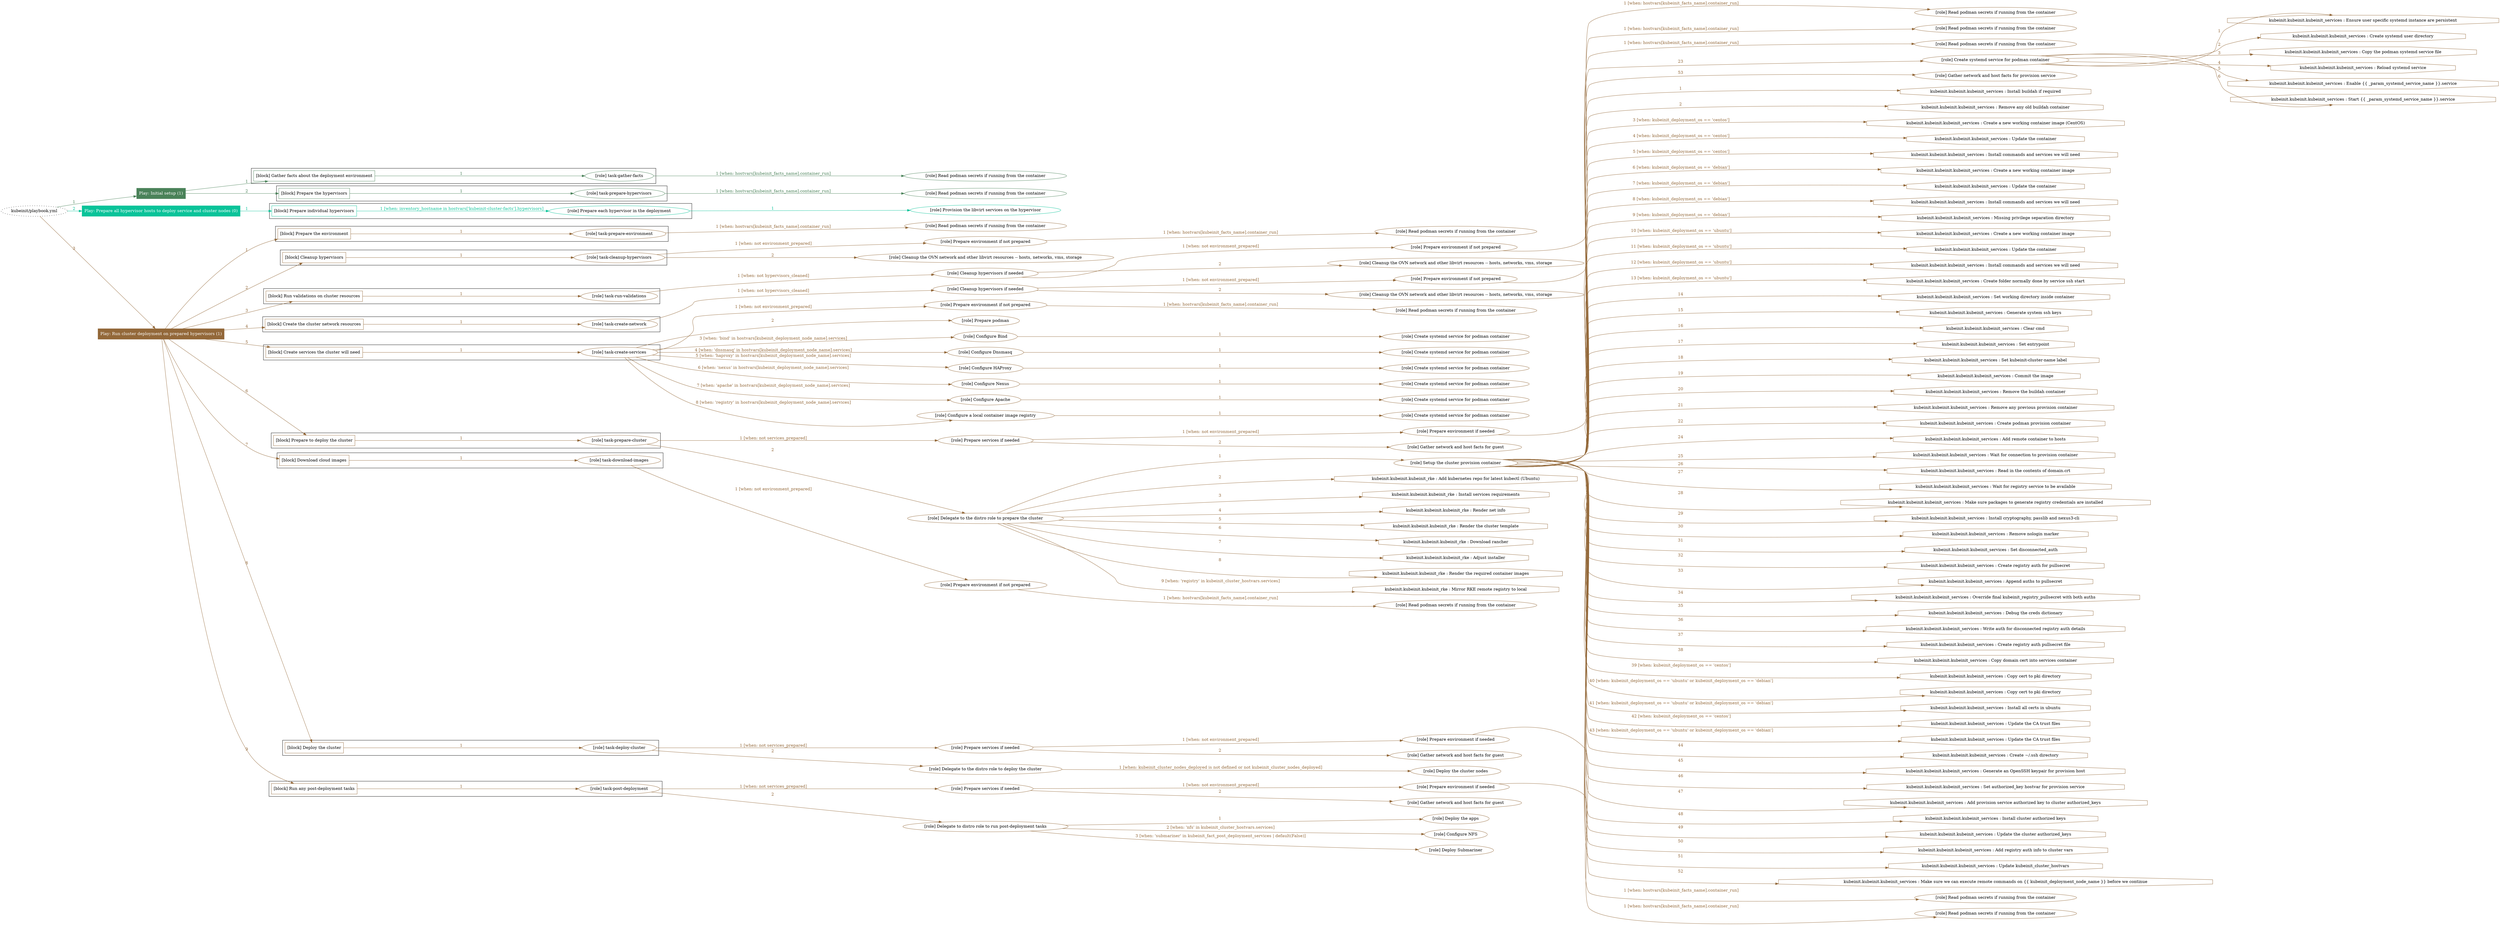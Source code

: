 digraph {
	graph [concentrate=true ordering=in rankdir=LR ratio=fill]
	edge [esep=5 sep=10]
	"kubeinit/playbook.yml" [id=root_node style=dotted]
	play_4fb281f2 [label="Play: Initial setup (1)" color="#4a8259" fontcolor="#ffffff" id=play_4fb281f2 shape=box style=filled tooltip=localhost]
	"kubeinit/playbook.yml" -> play_4fb281f2 [label="1 " color="#4a8259" fontcolor="#4a8259" id=edge_98540912 labeltooltip="1 " tooltip="1 "]
	subgraph "Read podman secrets if running from the container" {
		role_002ad348 [label="[role] Read podman secrets if running from the container" color="#4a8259" id=role_002ad348 tooltip="Read podman secrets if running from the container"]
	}
	subgraph "task-gather-facts" {
		role_24a362bc [label="[role] task-gather-facts" color="#4a8259" id=role_24a362bc tooltip="task-gather-facts"]
		role_24a362bc -> role_002ad348 [label="1 [when: hostvars[kubeinit_facts_name].container_run]" color="#4a8259" fontcolor="#4a8259" id=edge_9eeec3f2 labeltooltip="1 [when: hostvars[kubeinit_facts_name].container_run]" tooltip="1 [when: hostvars[kubeinit_facts_name].container_run]"]
	}
	subgraph "Read podman secrets if running from the container" {
		role_b2aed7d7 [label="[role] Read podman secrets if running from the container" color="#4a8259" id=role_b2aed7d7 tooltip="Read podman secrets if running from the container"]
	}
	subgraph "task-prepare-hypervisors" {
		role_898c757a [label="[role] task-prepare-hypervisors" color="#4a8259" id=role_898c757a tooltip="task-prepare-hypervisors"]
		role_898c757a -> role_b2aed7d7 [label="1 [when: hostvars[kubeinit_facts_name].container_run]" color="#4a8259" fontcolor="#4a8259" id=edge_96a52a90 labeltooltip="1 [when: hostvars[kubeinit_facts_name].container_run]" tooltip="1 [when: hostvars[kubeinit_facts_name].container_run]"]
	}
	subgraph "Play: Initial setup (1)" {
		play_4fb281f2 -> block_77f6f864 [label=1 color="#4a8259" fontcolor="#4a8259" id=edge_46ee4da2 labeltooltip=1 tooltip=1]
		subgraph cluster_block_77f6f864 {
			block_77f6f864 [label="[block] Gather facts about the deployment environment" color="#4a8259" id=block_77f6f864 labeltooltip="Gather facts about the deployment environment" shape=box tooltip="Gather facts about the deployment environment"]
			block_77f6f864 -> role_24a362bc [label="1 " color="#4a8259" fontcolor="#4a8259" id=edge_30f63bb9 labeltooltip="1 " tooltip="1 "]
		}
		play_4fb281f2 -> block_82e14442 [label=2 color="#4a8259" fontcolor="#4a8259" id=edge_25ca7323 labeltooltip=2 tooltip=2]
		subgraph cluster_block_82e14442 {
			block_82e14442 [label="[block] Prepare the hypervisors" color="#4a8259" id=block_82e14442 labeltooltip="Prepare the hypervisors" shape=box tooltip="Prepare the hypervisors"]
			block_82e14442 -> role_898c757a [label="1 " color="#4a8259" fontcolor="#4a8259" id=edge_e6bae61a labeltooltip="1 " tooltip="1 "]
		}
	}
	play_5fa34863 [label="Play: Prepare all hypervisor hosts to deploy service and cluster nodes (0)" color="#09c399" fontcolor="#ffffff" id=play_5fa34863 shape=box style=filled tooltip="Play: Prepare all hypervisor hosts to deploy service and cluster nodes (0)"]
	"kubeinit/playbook.yml" -> play_5fa34863 [label="2 " color="#09c399" fontcolor="#09c399" id=edge_3b762209 labeltooltip="2 " tooltip="2 "]
	subgraph "Provision the libvirt services on the hypervisor" {
		role_ada8e0fa [label="[role] Provision the libvirt services on the hypervisor" color="#09c399" id=role_ada8e0fa tooltip="Provision the libvirt services on the hypervisor"]
	}
	subgraph "Prepare each hypervisor in the deployment" {
		role_91348984 [label="[role] Prepare each hypervisor in the deployment" color="#09c399" id=role_91348984 tooltip="Prepare each hypervisor in the deployment"]
		role_91348984 -> role_ada8e0fa [label="1 " color="#09c399" fontcolor="#09c399" id=edge_d0ddb4cf labeltooltip="1 " tooltip="1 "]
	}
	subgraph "Play: Prepare all hypervisor hosts to deploy service and cluster nodes (0)" {
		play_5fa34863 -> block_7b35458c [label=1 color="#09c399" fontcolor="#09c399" id=edge_29f444ff labeltooltip=1 tooltip=1]
		subgraph cluster_block_7b35458c {
			block_7b35458c [label="[block] Prepare individual hypervisors" color="#09c399" id=block_7b35458c labeltooltip="Prepare individual hypervisors" shape=box tooltip="Prepare individual hypervisors"]
			block_7b35458c -> role_91348984 [label="1 [when: inventory_hostname in hostvars['kubeinit-cluster-facts'].hypervisors]" color="#09c399" fontcolor="#09c399" id=edge_abce4527 labeltooltip="1 [when: inventory_hostname in hostvars['kubeinit-cluster-facts'].hypervisors]" tooltip="1 [when: inventory_hostname in hostvars['kubeinit-cluster-facts'].hypervisors]"]
		}
	}
	play_c25cddc1 [label="Play: Run cluster deployment on prepared hypervisors (1)" color="#936839" fontcolor="#ffffff" id=play_c25cddc1 shape=box style=filled tooltip=localhost]
	"kubeinit/playbook.yml" -> play_c25cddc1 [label="3 " color="#936839" fontcolor="#936839" id=edge_19be1f79 labeltooltip="3 " tooltip="3 "]
	subgraph "Read podman secrets if running from the container" {
		role_d2300f28 [label="[role] Read podman secrets if running from the container" color="#936839" id=role_d2300f28 tooltip="Read podman secrets if running from the container"]
	}
	subgraph "task-prepare-environment" {
		role_fb3d817b [label="[role] task-prepare-environment" color="#936839" id=role_fb3d817b tooltip="task-prepare-environment"]
		role_fb3d817b -> role_d2300f28 [label="1 [when: hostvars[kubeinit_facts_name].container_run]" color="#936839" fontcolor="#936839" id=edge_6c7385d3 labeltooltip="1 [when: hostvars[kubeinit_facts_name].container_run]" tooltip="1 [when: hostvars[kubeinit_facts_name].container_run]"]
	}
	subgraph "Read podman secrets if running from the container" {
		role_ecfd5e67 [label="[role] Read podman secrets if running from the container" color="#936839" id=role_ecfd5e67 tooltip="Read podman secrets if running from the container"]
	}
	subgraph "Prepare environment if not prepared" {
		role_9007012c [label="[role] Prepare environment if not prepared" color="#936839" id=role_9007012c tooltip="Prepare environment if not prepared"]
		role_9007012c -> role_ecfd5e67 [label="1 [when: hostvars[kubeinit_facts_name].container_run]" color="#936839" fontcolor="#936839" id=edge_4c335c6b labeltooltip="1 [when: hostvars[kubeinit_facts_name].container_run]" tooltip="1 [when: hostvars[kubeinit_facts_name].container_run]"]
	}
	subgraph "Cleanup the OVN network and other libvirt resources -- hosts, networks, vms, storage" {
		role_c8b8245b [label="[role] Cleanup the OVN network and other libvirt resources -- hosts, networks, vms, storage" color="#936839" id=role_c8b8245b tooltip="Cleanup the OVN network and other libvirt resources -- hosts, networks, vms, storage"]
	}
	subgraph "task-cleanup-hypervisors" {
		role_fc578172 [label="[role] task-cleanup-hypervisors" color="#936839" id=role_fc578172 tooltip="task-cleanup-hypervisors"]
		role_fc578172 -> role_9007012c [label="1 [when: not environment_prepared]" color="#936839" fontcolor="#936839" id=edge_fdfca6e5 labeltooltip="1 [when: not environment_prepared]" tooltip="1 [when: not environment_prepared]"]
		role_fc578172 -> role_c8b8245b [label="2 " color="#936839" fontcolor="#936839" id=edge_f09eb955 labeltooltip="2 " tooltip="2 "]
	}
	subgraph "Read podman secrets if running from the container" {
		role_78c7a9ed [label="[role] Read podman secrets if running from the container" color="#936839" id=role_78c7a9ed tooltip="Read podman secrets if running from the container"]
	}
	subgraph "Prepare environment if not prepared" {
		role_b7e5dc1a [label="[role] Prepare environment if not prepared" color="#936839" id=role_b7e5dc1a tooltip="Prepare environment if not prepared"]
		role_b7e5dc1a -> role_78c7a9ed [label="1 [when: hostvars[kubeinit_facts_name].container_run]" color="#936839" fontcolor="#936839" id=edge_d00765a7 labeltooltip="1 [when: hostvars[kubeinit_facts_name].container_run]" tooltip="1 [when: hostvars[kubeinit_facts_name].container_run]"]
	}
	subgraph "Cleanup the OVN network and other libvirt resources -- hosts, networks, vms, storage" {
		role_2d6c1e39 [label="[role] Cleanup the OVN network and other libvirt resources -- hosts, networks, vms, storage" color="#936839" id=role_2d6c1e39 tooltip="Cleanup the OVN network and other libvirt resources -- hosts, networks, vms, storage"]
	}
	subgraph "Cleanup hypervisors if needed" {
		role_a37c0f79 [label="[role] Cleanup hypervisors if needed" color="#936839" id=role_a37c0f79 tooltip="Cleanup hypervisors if needed"]
		role_a37c0f79 -> role_b7e5dc1a [label="1 [when: not environment_prepared]" color="#936839" fontcolor="#936839" id=edge_65a14716 labeltooltip="1 [when: not environment_prepared]" tooltip="1 [when: not environment_prepared]"]
		role_a37c0f79 -> role_2d6c1e39 [label="2 " color="#936839" fontcolor="#936839" id=edge_e687c362 labeltooltip="2 " tooltip="2 "]
	}
	subgraph "task-run-validations" {
		role_6649caf7 [label="[role] task-run-validations" color="#936839" id=role_6649caf7 tooltip="task-run-validations"]
		role_6649caf7 -> role_a37c0f79 [label="1 [when: not hypervisors_cleaned]" color="#936839" fontcolor="#936839" id=edge_58a2d51e labeltooltip="1 [when: not hypervisors_cleaned]" tooltip="1 [when: not hypervisors_cleaned]"]
	}
	subgraph "Read podman secrets if running from the container" {
		role_2bfdca9f [label="[role] Read podman secrets if running from the container" color="#936839" id=role_2bfdca9f tooltip="Read podman secrets if running from the container"]
	}
	subgraph "Prepare environment if not prepared" {
		role_2dd9721c [label="[role] Prepare environment if not prepared" color="#936839" id=role_2dd9721c tooltip="Prepare environment if not prepared"]
		role_2dd9721c -> role_2bfdca9f [label="1 [when: hostvars[kubeinit_facts_name].container_run]" color="#936839" fontcolor="#936839" id=edge_0c6d59b3 labeltooltip="1 [when: hostvars[kubeinit_facts_name].container_run]" tooltip="1 [when: hostvars[kubeinit_facts_name].container_run]"]
	}
	subgraph "Cleanup the OVN network and other libvirt resources -- hosts, networks, vms, storage" {
		role_9c533528 [label="[role] Cleanup the OVN network and other libvirt resources -- hosts, networks, vms, storage" color="#936839" id=role_9c533528 tooltip="Cleanup the OVN network and other libvirt resources -- hosts, networks, vms, storage"]
	}
	subgraph "Cleanup hypervisors if needed" {
		role_806da7f8 [label="[role] Cleanup hypervisors if needed" color="#936839" id=role_806da7f8 tooltip="Cleanup hypervisors if needed"]
		role_806da7f8 -> role_2dd9721c [label="1 [when: not environment_prepared]" color="#936839" fontcolor="#936839" id=edge_c991f4cc labeltooltip="1 [when: not environment_prepared]" tooltip="1 [when: not environment_prepared]"]
		role_806da7f8 -> role_9c533528 [label="2 " color="#936839" fontcolor="#936839" id=edge_cc529b93 labeltooltip="2 " tooltip="2 "]
	}
	subgraph "task-create-network" {
		role_90d06ea2 [label="[role] task-create-network" color="#936839" id=role_90d06ea2 tooltip="task-create-network"]
		role_90d06ea2 -> role_806da7f8 [label="1 [when: not hypervisors_cleaned]" color="#936839" fontcolor="#936839" id=edge_d91bb587 labeltooltip="1 [when: not hypervisors_cleaned]" tooltip="1 [when: not hypervisors_cleaned]"]
	}
	subgraph "Read podman secrets if running from the container" {
		role_01008cbd [label="[role] Read podman secrets if running from the container" color="#936839" id=role_01008cbd tooltip="Read podman secrets if running from the container"]
	}
	subgraph "Prepare environment if not prepared" {
		role_82e9044f [label="[role] Prepare environment if not prepared" color="#936839" id=role_82e9044f tooltip="Prepare environment if not prepared"]
		role_82e9044f -> role_01008cbd [label="1 [when: hostvars[kubeinit_facts_name].container_run]" color="#936839" fontcolor="#936839" id=edge_8e54db31 labeltooltip="1 [when: hostvars[kubeinit_facts_name].container_run]" tooltip="1 [when: hostvars[kubeinit_facts_name].container_run]"]
	}
	subgraph "Prepare podman" {
		role_efb35529 [label="[role] Prepare podman" color="#936839" id=role_efb35529 tooltip="Prepare podman"]
	}
	subgraph "Create systemd service for podman container" {
		role_0a60a410 [label="[role] Create systemd service for podman container" color="#936839" id=role_0a60a410 tooltip="Create systemd service for podman container"]
	}
	subgraph "Configure Bind" {
		role_5c7c8f72 [label="[role] Configure Bind" color="#936839" id=role_5c7c8f72 tooltip="Configure Bind"]
		role_5c7c8f72 -> role_0a60a410 [label="1 " color="#936839" fontcolor="#936839" id=edge_1f6fe0c4 labeltooltip="1 " tooltip="1 "]
	}
	subgraph "Create systemd service for podman container" {
		role_2a83e583 [label="[role] Create systemd service for podman container" color="#936839" id=role_2a83e583 tooltip="Create systemd service for podman container"]
	}
	subgraph "Configure Dnsmasq" {
		role_74f30870 [label="[role] Configure Dnsmasq" color="#936839" id=role_74f30870 tooltip="Configure Dnsmasq"]
		role_74f30870 -> role_2a83e583 [label="1 " color="#936839" fontcolor="#936839" id=edge_f8d9fdb3 labeltooltip="1 " tooltip="1 "]
	}
	subgraph "Create systemd service for podman container" {
		role_a1cfd626 [label="[role] Create systemd service for podman container" color="#936839" id=role_a1cfd626 tooltip="Create systemd service for podman container"]
	}
	subgraph "Configure HAProxy" {
		role_382226e9 [label="[role] Configure HAProxy" color="#936839" id=role_382226e9 tooltip="Configure HAProxy"]
		role_382226e9 -> role_a1cfd626 [label="1 " color="#936839" fontcolor="#936839" id=edge_ed83af48 labeltooltip="1 " tooltip="1 "]
	}
	subgraph "Create systemd service for podman container" {
		role_9b02e53d [label="[role] Create systemd service for podman container" color="#936839" id=role_9b02e53d tooltip="Create systemd service for podman container"]
	}
	subgraph "Configure Nexus" {
		role_ddd5363a [label="[role] Configure Nexus" color="#936839" id=role_ddd5363a tooltip="Configure Nexus"]
		role_ddd5363a -> role_9b02e53d [label="1 " color="#936839" fontcolor="#936839" id=edge_5f017589 labeltooltip="1 " tooltip="1 "]
	}
	subgraph "Create systemd service for podman container" {
		role_54f5126f [label="[role] Create systemd service for podman container" color="#936839" id=role_54f5126f tooltip="Create systemd service for podman container"]
	}
	subgraph "Configure Apache" {
		role_4ad483b9 [label="[role] Configure Apache" color="#936839" id=role_4ad483b9 tooltip="Configure Apache"]
		role_4ad483b9 -> role_54f5126f [label="1 " color="#936839" fontcolor="#936839" id=edge_b750e76f labeltooltip="1 " tooltip="1 "]
	}
	subgraph "Create systemd service for podman container" {
		role_89aaa4b8 [label="[role] Create systemd service for podman container" color="#936839" id=role_89aaa4b8 tooltip="Create systemd service for podman container"]
	}
	subgraph "Configure a local container image registry" {
		role_bcaf162d [label="[role] Configure a local container image registry" color="#936839" id=role_bcaf162d tooltip="Configure a local container image registry"]
		role_bcaf162d -> role_89aaa4b8 [label="1 " color="#936839" fontcolor="#936839" id=edge_a0495c8d labeltooltip="1 " tooltip="1 "]
	}
	subgraph "task-create-services" {
		role_fc01c015 [label="[role] task-create-services" color="#936839" id=role_fc01c015 tooltip="task-create-services"]
		role_fc01c015 -> role_82e9044f [label="1 [when: not environment_prepared]" color="#936839" fontcolor="#936839" id=edge_c60b3f43 labeltooltip="1 [when: not environment_prepared]" tooltip="1 [when: not environment_prepared]"]
		role_fc01c015 -> role_efb35529 [label="2 " color="#936839" fontcolor="#936839" id=edge_8ec24701 labeltooltip="2 " tooltip="2 "]
		role_fc01c015 -> role_5c7c8f72 [label="3 [when: 'bind' in hostvars[kubeinit_deployment_node_name].services]" color="#936839" fontcolor="#936839" id=edge_d6d8bb5e labeltooltip="3 [when: 'bind' in hostvars[kubeinit_deployment_node_name].services]" tooltip="3 [when: 'bind' in hostvars[kubeinit_deployment_node_name].services]"]
		role_fc01c015 -> role_74f30870 [label="4 [when: 'dnsmasq' in hostvars[kubeinit_deployment_node_name].services]" color="#936839" fontcolor="#936839" id=edge_10390f7a labeltooltip="4 [when: 'dnsmasq' in hostvars[kubeinit_deployment_node_name].services]" tooltip="4 [when: 'dnsmasq' in hostvars[kubeinit_deployment_node_name].services]"]
		role_fc01c015 -> role_382226e9 [label="5 [when: 'haproxy' in hostvars[kubeinit_deployment_node_name].services]" color="#936839" fontcolor="#936839" id=edge_b2ef4d14 labeltooltip="5 [when: 'haproxy' in hostvars[kubeinit_deployment_node_name].services]" tooltip="5 [when: 'haproxy' in hostvars[kubeinit_deployment_node_name].services]"]
		role_fc01c015 -> role_ddd5363a [label="6 [when: 'nexus' in hostvars[kubeinit_deployment_node_name].services]" color="#936839" fontcolor="#936839" id=edge_70adabc4 labeltooltip="6 [when: 'nexus' in hostvars[kubeinit_deployment_node_name].services]" tooltip="6 [when: 'nexus' in hostvars[kubeinit_deployment_node_name].services]"]
		role_fc01c015 -> role_4ad483b9 [label="7 [when: 'apache' in hostvars[kubeinit_deployment_node_name].services]" color="#936839" fontcolor="#936839" id=edge_2c4e8c6c labeltooltip="7 [when: 'apache' in hostvars[kubeinit_deployment_node_name].services]" tooltip="7 [when: 'apache' in hostvars[kubeinit_deployment_node_name].services]"]
		role_fc01c015 -> role_bcaf162d [label="8 [when: 'registry' in hostvars[kubeinit_deployment_node_name].services]" color="#936839" fontcolor="#936839" id=edge_811c6deb labeltooltip="8 [when: 'registry' in hostvars[kubeinit_deployment_node_name].services]" tooltip="8 [when: 'registry' in hostvars[kubeinit_deployment_node_name].services]"]
	}
	subgraph "Read podman secrets if running from the container" {
		role_746feff9 [label="[role] Read podman secrets if running from the container" color="#936839" id=role_746feff9 tooltip="Read podman secrets if running from the container"]
	}
	subgraph "Prepare environment if needed" {
		role_a1f24710 [label="[role] Prepare environment if needed" color="#936839" id=role_a1f24710 tooltip="Prepare environment if needed"]
		role_a1f24710 -> role_746feff9 [label="1 [when: hostvars[kubeinit_facts_name].container_run]" color="#936839" fontcolor="#936839" id=edge_0bb28dd9 labeltooltip="1 [when: hostvars[kubeinit_facts_name].container_run]" tooltip="1 [when: hostvars[kubeinit_facts_name].container_run]"]
	}
	subgraph "Gather network and host facts for guest" {
		role_64ffa5b5 [label="[role] Gather network and host facts for guest" color="#936839" id=role_64ffa5b5 tooltip="Gather network and host facts for guest"]
	}
	subgraph "Prepare services if needed" {
		role_40b31d43 [label="[role] Prepare services if needed" color="#936839" id=role_40b31d43 tooltip="Prepare services if needed"]
		role_40b31d43 -> role_a1f24710 [label="1 [when: not environment_prepared]" color="#936839" fontcolor="#936839" id=edge_f3c3af4f labeltooltip="1 [when: not environment_prepared]" tooltip="1 [when: not environment_prepared]"]
		role_40b31d43 -> role_64ffa5b5 [label="2 " color="#936839" fontcolor="#936839" id=edge_e368c12c labeltooltip="2 " tooltip="2 "]
	}
	subgraph "Create systemd service for podman container" {
		role_4c47ef2d [label="[role] Create systemd service for podman container" color="#936839" id=role_4c47ef2d tooltip="Create systemd service for podman container"]
		task_dc49ab7d [label="kubeinit.kubeinit.kubeinit_services : Ensure user specific systemd instance are persistent" color="#936839" id=task_dc49ab7d shape=octagon tooltip="kubeinit.kubeinit.kubeinit_services : Ensure user specific systemd instance are persistent"]
		role_4c47ef2d -> task_dc49ab7d [label="1 " color="#936839" fontcolor="#936839" id=edge_a5374923 labeltooltip="1 " tooltip="1 "]
		task_4e78b38b [label="kubeinit.kubeinit.kubeinit_services : Create systemd user directory" color="#936839" id=task_4e78b38b shape=octagon tooltip="kubeinit.kubeinit.kubeinit_services : Create systemd user directory"]
		role_4c47ef2d -> task_4e78b38b [label="2 " color="#936839" fontcolor="#936839" id=edge_bfffb562 labeltooltip="2 " tooltip="2 "]
		task_220931ac [label="kubeinit.kubeinit.kubeinit_services : Copy the podman systemd service file" color="#936839" id=task_220931ac shape=octagon tooltip="kubeinit.kubeinit.kubeinit_services : Copy the podman systemd service file"]
		role_4c47ef2d -> task_220931ac [label="3 " color="#936839" fontcolor="#936839" id=edge_493da5a1 labeltooltip="3 " tooltip="3 "]
		task_411df0b4 [label="kubeinit.kubeinit.kubeinit_services : Reload systemd service" color="#936839" id=task_411df0b4 shape=octagon tooltip="kubeinit.kubeinit.kubeinit_services : Reload systemd service"]
		role_4c47ef2d -> task_411df0b4 [label="4 " color="#936839" fontcolor="#936839" id=edge_fce79ad4 labeltooltip="4 " tooltip="4 "]
		task_97679b60 [label="kubeinit.kubeinit.kubeinit_services : Enable {{ _param_systemd_service_name }}.service" color="#936839" id=task_97679b60 shape=octagon tooltip="kubeinit.kubeinit.kubeinit_services : Enable {{ _param_systemd_service_name }}.service"]
		role_4c47ef2d -> task_97679b60 [label="5 " color="#936839" fontcolor="#936839" id=edge_6b12111c labeltooltip="5 " tooltip="5 "]
		task_dcbff183 [label="kubeinit.kubeinit.kubeinit_services : Start {{ _param_systemd_service_name }}.service" color="#936839" id=task_dcbff183 shape=octagon tooltip="kubeinit.kubeinit.kubeinit_services : Start {{ _param_systemd_service_name }}.service"]
		role_4c47ef2d -> task_dcbff183 [label="6 " color="#936839" fontcolor="#936839" id=edge_6754e27f labeltooltip="6 " tooltip="6 "]
	}
	subgraph "Gather network and host facts for provision service" {
		role_4654d9bb [label="[role] Gather network and host facts for provision service" color="#936839" id=role_4654d9bb tooltip="Gather network and host facts for provision service"]
	}
	subgraph "Setup the cluster provision container" {
		role_f6412fdd [label="[role] Setup the cluster provision container" color="#936839" id=role_f6412fdd tooltip="Setup the cluster provision container"]
		task_9f06228d [label="kubeinit.kubeinit.kubeinit_services : Install buildah if required" color="#936839" id=task_9f06228d shape=octagon tooltip="kubeinit.kubeinit.kubeinit_services : Install buildah if required"]
		role_f6412fdd -> task_9f06228d [label="1 " color="#936839" fontcolor="#936839" id=edge_1a40c6ea labeltooltip="1 " tooltip="1 "]
		task_e42828ff [label="kubeinit.kubeinit.kubeinit_services : Remove any old buildah container" color="#936839" id=task_e42828ff shape=octagon tooltip="kubeinit.kubeinit.kubeinit_services : Remove any old buildah container"]
		role_f6412fdd -> task_e42828ff [label="2 " color="#936839" fontcolor="#936839" id=edge_4fff650d labeltooltip="2 " tooltip="2 "]
		task_ccf9c7bf [label="kubeinit.kubeinit.kubeinit_services : Create a new working container image (CentOS)" color="#936839" id=task_ccf9c7bf shape=octagon tooltip="kubeinit.kubeinit.kubeinit_services : Create a new working container image (CentOS)"]
		role_f6412fdd -> task_ccf9c7bf [label="3 [when: kubeinit_deployment_os == 'centos']" color="#936839" fontcolor="#936839" id=edge_83d9c12a labeltooltip="3 [when: kubeinit_deployment_os == 'centos']" tooltip="3 [when: kubeinit_deployment_os == 'centos']"]
		task_3eaea83a [label="kubeinit.kubeinit.kubeinit_services : Update the container" color="#936839" id=task_3eaea83a shape=octagon tooltip="kubeinit.kubeinit.kubeinit_services : Update the container"]
		role_f6412fdd -> task_3eaea83a [label="4 [when: kubeinit_deployment_os == 'centos']" color="#936839" fontcolor="#936839" id=edge_ae64935e labeltooltip="4 [when: kubeinit_deployment_os == 'centos']" tooltip="4 [when: kubeinit_deployment_os == 'centos']"]
		task_13497836 [label="kubeinit.kubeinit.kubeinit_services : Install commands and services we will need" color="#936839" id=task_13497836 shape=octagon tooltip="kubeinit.kubeinit.kubeinit_services : Install commands and services we will need"]
		role_f6412fdd -> task_13497836 [label="5 [when: kubeinit_deployment_os == 'centos']" color="#936839" fontcolor="#936839" id=edge_58af677d labeltooltip="5 [when: kubeinit_deployment_os == 'centos']" tooltip="5 [when: kubeinit_deployment_os == 'centos']"]
		task_a0cbc7b9 [label="kubeinit.kubeinit.kubeinit_services : Create a new working container image" color="#936839" id=task_a0cbc7b9 shape=octagon tooltip="kubeinit.kubeinit.kubeinit_services : Create a new working container image"]
		role_f6412fdd -> task_a0cbc7b9 [label="6 [when: kubeinit_deployment_os == 'debian']" color="#936839" fontcolor="#936839" id=edge_2c89950d labeltooltip="6 [when: kubeinit_deployment_os == 'debian']" tooltip="6 [when: kubeinit_deployment_os == 'debian']"]
		task_28f1ccb2 [label="kubeinit.kubeinit.kubeinit_services : Update the container" color="#936839" id=task_28f1ccb2 shape=octagon tooltip="kubeinit.kubeinit.kubeinit_services : Update the container"]
		role_f6412fdd -> task_28f1ccb2 [label="7 [when: kubeinit_deployment_os == 'debian']" color="#936839" fontcolor="#936839" id=edge_887a3845 labeltooltip="7 [when: kubeinit_deployment_os == 'debian']" tooltip="7 [when: kubeinit_deployment_os == 'debian']"]
		task_adf81de2 [label="kubeinit.kubeinit.kubeinit_services : Install commands and services we will need" color="#936839" id=task_adf81de2 shape=octagon tooltip="kubeinit.kubeinit.kubeinit_services : Install commands and services we will need"]
		role_f6412fdd -> task_adf81de2 [label="8 [when: kubeinit_deployment_os == 'debian']" color="#936839" fontcolor="#936839" id=edge_656baebc labeltooltip="8 [when: kubeinit_deployment_os == 'debian']" tooltip="8 [when: kubeinit_deployment_os == 'debian']"]
		task_4538edbf [label="kubeinit.kubeinit.kubeinit_services : Missing privilege separation directory" color="#936839" id=task_4538edbf shape=octagon tooltip="kubeinit.kubeinit.kubeinit_services : Missing privilege separation directory"]
		role_f6412fdd -> task_4538edbf [label="9 [when: kubeinit_deployment_os == 'debian']" color="#936839" fontcolor="#936839" id=edge_2ad8e426 labeltooltip="9 [when: kubeinit_deployment_os == 'debian']" tooltip="9 [when: kubeinit_deployment_os == 'debian']"]
		task_bc5f5b5a [label="kubeinit.kubeinit.kubeinit_services : Create a new working container image" color="#936839" id=task_bc5f5b5a shape=octagon tooltip="kubeinit.kubeinit.kubeinit_services : Create a new working container image"]
		role_f6412fdd -> task_bc5f5b5a [label="10 [when: kubeinit_deployment_os == 'ubuntu']" color="#936839" fontcolor="#936839" id=edge_44805fc9 labeltooltip="10 [when: kubeinit_deployment_os == 'ubuntu']" tooltip="10 [when: kubeinit_deployment_os == 'ubuntu']"]
		task_863828ed [label="kubeinit.kubeinit.kubeinit_services : Update the container" color="#936839" id=task_863828ed shape=octagon tooltip="kubeinit.kubeinit.kubeinit_services : Update the container"]
		role_f6412fdd -> task_863828ed [label="11 [when: kubeinit_deployment_os == 'ubuntu']" color="#936839" fontcolor="#936839" id=edge_513709ae labeltooltip="11 [when: kubeinit_deployment_os == 'ubuntu']" tooltip="11 [when: kubeinit_deployment_os == 'ubuntu']"]
		task_1f827e6a [label="kubeinit.kubeinit.kubeinit_services : Install commands and services we will need" color="#936839" id=task_1f827e6a shape=octagon tooltip="kubeinit.kubeinit.kubeinit_services : Install commands and services we will need"]
		role_f6412fdd -> task_1f827e6a [label="12 [when: kubeinit_deployment_os == 'ubuntu']" color="#936839" fontcolor="#936839" id=edge_bd3c72a2 labeltooltip="12 [when: kubeinit_deployment_os == 'ubuntu']" tooltip="12 [when: kubeinit_deployment_os == 'ubuntu']"]
		task_676a6a94 [label="kubeinit.kubeinit.kubeinit_services : Create folder normally done by service ssh start" color="#936839" id=task_676a6a94 shape=octagon tooltip="kubeinit.kubeinit.kubeinit_services : Create folder normally done by service ssh start"]
		role_f6412fdd -> task_676a6a94 [label="13 [when: kubeinit_deployment_os == 'ubuntu']" color="#936839" fontcolor="#936839" id=edge_c7e8e87c labeltooltip="13 [when: kubeinit_deployment_os == 'ubuntu']" tooltip="13 [when: kubeinit_deployment_os == 'ubuntu']"]
		task_473e0c55 [label="kubeinit.kubeinit.kubeinit_services : Set working directory inside container" color="#936839" id=task_473e0c55 shape=octagon tooltip="kubeinit.kubeinit.kubeinit_services : Set working directory inside container"]
		role_f6412fdd -> task_473e0c55 [label="14 " color="#936839" fontcolor="#936839" id=edge_8b2dd598 labeltooltip="14 " tooltip="14 "]
		task_a201946f [label="kubeinit.kubeinit.kubeinit_services : Generate system ssh keys" color="#936839" id=task_a201946f shape=octagon tooltip="kubeinit.kubeinit.kubeinit_services : Generate system ssh keys"]
		role_f6412fdd -> task_a201946f [label="15 " color="#936839" fontcolor="#936839" id=edge_f58b1aef labeltooltip="15 " tooltip="15 "]
		task_4ec3fe80 [label="kubeinit.kubeinit.kubeinit_services : Clear cmd" color="#936839" id=task_4ec3fe80 shape=octagon tooltip="kubeinit.kubeinit.kubeinit_services : Clear cmd"]
		role_f6412fdd -> task_4ec3fe80 [label="16 " color="#936839" fontcolor="#936839" id=edge_185dec6c labeltooltip="16 " tooltip="16 "]
		task_0862ec13 [label="kubeinit.kubeinit.kubeinit_services : Set entrypoint" color="#936839" id=task_0862ec13 shape=octagon tooltip="kubeinit.kubeinit.kubeinit_services : Set entrypoint"]
		role_f6412fdd -> task_0862ec13 [label="17 " color="#936839" fontcolor="#936839" id=edge_c5cc424b labeltooltip="17 " tooltip="17 "]
		task_049aa813 [label="kubeinit.kubeinit.kubeinit_services : Set kubeinit-cluster-name label" color="#936839" id=task_049aa813 shape=octagon tooltip="kubeinit.kubeinit.kubeinit_services : Set kubeinit-cluster-name label"]
		role_f6412fdd -> task_049aa813 [label="18 " color="#936839" fontcolor="#936839" id=edge_f75d2aa6 labeltooltip="18 " tooltip="18 "]
		task_70e725bc [label="kubeinit.kubeinit.kubeinit_services : Commit the image" color="#936839" id=task_70e725bc shape=octagon tooltip="kubeinit.kubeinit.kubeinit_services : Commit the image"]
		role_f6412fdd -> task_70e725bc [label="19 " color="#936839" fontcolor="#936839" id=edge_a7f45619 labeltooltip="19 " tooltip="19 "]
		task_033e0930 [label="kubeinit.kubeinit.kubeinit_services : Remove the buildah container" color="#936839" id=task_033e0930 shape=octagon tooltip="kubeinit.kubeinit.kubeinit_services : Remove the buildah container"]
		role_f6412fdd -> task_033e0930 [label="20 " color="#936839" fontcolor="#936839" id=edge_f6c4e1d5 labeltooltip="20 " tooltip="20 "]
		task_0598b59c [label="kubeinit.kubeinit.kubeinit_services : Remove any previous provision container" color="#936839" id=task_0598b59c shape=octagon tooltip="kubeinit.kubeinit.kubeinit_services : Remove any previous provision container"]
		role_f6412fdd -> task_0598b59c [label="21 " color="#936839" fontcolor="#936839" id=edge_c0b2ba37 labeltooltip="21 " tooltip="21 "]
		task_087c1f3f [label="kubeinit.kubeinit.kubeinit_services : Create podman provision container" color="#936839" id=task_087c1f3f shape=octagon tooltip="kubeinit.kubeinit.kubeinit_services : Create podman provision container"]
		role_f6412fdd -> task_087c1f3f [label="22 " color="#936839" fontcolor="#936839" id=edge_4556352b labeltooltip="22 " tooltip="22 "]
		role_f6412fdd -> role_4c47ef2d [label="23 " color="#936839" fontcolor="#936839" id=edge_7fcea610 labeltooltip="23 " tooltip="23 "]
		task_6604ad52 [label="kubeinit.kubeinit.kubeinit_services : Add remote container to hosts" color="#936839" id=task_6604ad52 shape=octagon tooltip="kubeinit.kubeinit.kubeinit_services : Add remote container to hosts"]
		role_f6412fdd -> task_6604ad52 [label="24 " color="#936839" fontcolor="#936839" id=edge_0fee9dd3 labeltooltip="24 " tooltip="24 "]
		task_ee842e14 [label="kubeinit.kubeinit.kubeinit_services : Wait for connection to provision container" color="#936839" id=task_ee842e14 shape=octagon tooltip="kubeinit.kubeinit.kubeinit_services : Wait for connection to provision container"]
		role_f6412fdd -> task_ee842e14 [label="25 " color="#936839" fontcolor="#936839" id=edge_d6923071 labeltooltip="25 " tooltip="25 "]
		task_43127254 [label="kubeinit.kubeinit.kubeinit_services : Read in the contents of domain.crt" color="#936839" id=task_43127254 shape=octagon tooltip="kubeinit.kubeinit.kubeinit_services : Read in the contents of domain.crt"]
		role_f6412fdd -> task_43127254 [label="26 " color="#936839" fontcolor="#936839" id=edge_5b3a9a86 labeltooltip="26 " tooltip="26 "]
		task_13e4bdbb [label="kubeinit.kubeinit.kubeinit_services : Wait for registry service to be available" color="#936839" id=task_13e4bdbb shape=octagon tooltip="kubeinit.kubeinit.kubeinit_services : Wait for registry service to be available"]
		role_f6412fdd -> task_13e4bdbb [label="27 " color="#936839" fontcolor="#936839" id=edge_37215aa0 labeltooltip="27 " tooltip="27 "]
		task_5eb6d7b5 [label="kubeinit.kubeinit.kubeinit_services : Make sure packages to generate registry credentials are installed" color="#936839" id=task_5eb6d7b5 shape=octagon tooltip="kubeinit.kubeinit.kubeinit_services : Make sure packages to generate registry credentials are installed"]
		role_f6412fdd -> task_5eb6d7b5 [label="28 " color="#936839" fontcolor="#936839" id=edge_8e96d994 labeltooltip="28 " tooltip="28 "]
		task_4b8c9469 [label="kubeinit.kubeinit.kubeinit_services : Install cryptography, passlib and nexus3-cli" color="#936839" id=task_4b8c9469 shape=octagon tooltip="kubeinit.kubeinit.kubeinit_services : Install cryptography, passlib and nexus3-cli"]
		role_f6412fdd -> task_4b8c9469 [label="29 " color="#936839" fontcolor="#936839" id=edge_fbcf83c5 labeltooltip="29 " tooltip="29 "]
		task_cb3e2407 [label="kubeinit.kubeinit.kubeinit_services : Remove nologin marker" color="#936839" id=task_cb3e2407 shape=octagon tooltip="kubeinit.kubeinit.kubeinit_services : Remove nologin marker"]
		role_f6412fdd -> task_cb3e2407 [label="30 " color="#936839" fontcolor="#936839" id=edge_c8df3577 labeltooltip="30 " tooltip="30 "]
		task_13349a94 [label="kubeinit.kubeinit.kubeinit_services : Set disconnected_auth" color="#936839" id=task_13349a94 shape=octagon tooltip="kubeinit.kubeinit.kubeinit_services : Set disconnected_auth"]
		role_f6412fdd -> task_13349a94 [label="31 " color="#936839" fontcolor="#936839" id=edge_5ec14df3 labeltooltip="31 " tooltip="31 "]
		task_6b4d9466 [label="kubeinit.kubeinit.kubeinit_services : Create registry auth for pullsecret" color="#936839" id=task_6b4d9466 shape=octagon tooltip="kubeinit.kubeinit.kubeinit_services : Create registry auth for pullsecret"]
		role_f6412fdd -> task_6b4d9466 [label="32 " color="#936839" fontcolor="#936839" id=edge_b5d53fc0 labeltooltip="32 " tooltip="32 "]
		task_890e0af9 [label="kubeinit.kubeinit.kubeinit_services : Append auths to pullsecret" color="#936839" id=task_890e0af9 shape=octagon tooltip="kubeinit.kubeinit.kubeinit_services : Append auths to pullsecret"]
		role_f6412fdd -> task_890e0af9 [label="33 " color="#936839" fontcolor="#936839" id=edge_5acef2c6 labeltooltip="33 " tooltip="33 "]
		task_4d4c8b8a [label="kubeinit.kubeinit.kubeinit_services : Override final kubeinit_registry_pullsecret with both auths" color="#936839" id=task_4d4c8b8a shape=octagon tooltip="kubeinit.kubeinit.kubeinit_services : Override final kubeinit_registry_pullsecret with both auths"]
		role_f6412fdd -> task_4d4c8b8a [label="34 " color="#936839" fontcolor="#936839" id=edge_9c65fbd7 labeltooltip="34 " tooltip="34 "]
		task_619d4a52 [label="kubeinit.kubeinit.kubeinit_services : Debug the creds dictionary" color="#936839" id=task_619d4a52 shape=octagon tooltip="kubeinit.kubeinit.kubeinit_services : Debug the creds dictionary"]
		role_f6412fdd -> task_619d4a52 [label="35 " color="#936839" fontcolor="#936839" id=edge_36cb51cd labeltooltip="35 " tooltip="35 "]
		task_15eed1df [label="kubeinit.kubeinit.kubeinit_services : Write auth for disconnected registry auth details" color="#936839" id=task_15eed1df shape=octagon tooltip="kubeinit.kubeinit.kubeinit_services : Write auth for disconnected registry auth details"]
		role_f6412fdd -> task_15eed1df [label="36 " color="#936839" fontcolor="#936839" id=edge_63558710 labeltooltip="36 " tooltip="36 "]
		task_ff3c10eb [label="kubeinit.kubeinit.kubeinit_services : Create registry auth pullsecret file" color="#936839" id=task_ff3c10eb shape=octagon tooltip="kubeinit.kubeinit.kubeinit_services : Create registry auth pullsecret file"]
		role_f6412fdd -> task_ff3c10eb [label="37 " color="#936839" fontcolor="#936839" id=edge_ca4889c0 labeltooltip="37 " tooltip="37 "]
		task_942ed07c [label="kubeinit.kubeinit.kubeinit_services : Copy domain cert into services container" color="#936839" id=task_942ed07c shape=octagon tooltip="kubeinit.kubeinit.kubeinit_services : Copy domain cert into services container"]
		role_f6412fdd -> task_942ed07c [label="38 " color="#936839" fontcolor="#936839" id=edge_fefcc6b6 labeltooltip="38 " tooltip="38 "]
		task_00abc902 [label="kubeinit.kubeinit.kubeinit_services : Copy cert to pki directory" color="#936839" id=task_00abc902 shape=octagon tooltip="kubeinit.kubeinit.kubeinit_services : Copy cert to pki directory"]
		role_f6412fdd -> task_00abc902 [label="39 [when: kubeinit_deployment_os == 'centos']" color="#936839" fontcolor="#936839" id=edge_dcab72bb labeltooltip="39 [when: kubeinit_deployment_os == 'centos']" tooltip="39 [when: kubeinit_deployment_os == 'centos']"]
		task_9a52fcd2 [label="kubeinit.kubeinit.kubeinit_services : Copy cert to pki directory" color="#936839" id=task_9a52fcd2 shape=octagon tooltip="kubeinit.kubeinit.kubeinit_services : Copy cert to pki directory"]
		role_f6412fdd -> task_9a52fcd2 [label="40 [when: kubeinit_deployment_os == 'ubuntu' or kubeinit_deployment_os == 'debian']" color="#936839" fontcolor="#936839" id=edge_e0395390 labeltooltip="40 [when: kubeinit_deployment_os == 'ubuntu' or kubeinit_deployment_os == 'debian']" tooltip="40 [when: kubeinit_deployment_os == 'ubuntu' or kubeinit_deployment_os == 'debian']"]
		task_6cad77d3 [label="kubeinit.kubeinit.kubeinit_services : Install all certs in ubuntu" color="#936839" id=task_6cad77d3 shape=octagon tooltip="kubeinit.kubeinit.kubeinit_services : Install all certs in ubuntu"]
		role_f6412fdd -> task_6cad77d3 [label="41 [when: kubeinit_deployment_os == 'ubuntu' or kubeinit_deployment_os == 'debian']" color="#936839" fontcolor="#936839" id=edge_131843ee labeltooltip="41 [when: kubeinit_deployment_os == 'ubuntu' or kubeinit_deployment_os == 'debian']" tooltip="41 [when: kubeinit_deployment_os == 'ubuntu' or kubeinit_deployment_os == 'debian']"]
		task_12e674f3 [label="kubeinit.kubeinit.kubeinit_services : Update the CA trust files" color="#936839" id=task_12e674f3 shape=octagon tooltip="kubeinit.kubeinit.kubeinit_services : Update the CA trust files"]
		role_f6412fdd -> task_12e674f3 [label="42 [when: kubeinit_deployment_os == 'centos']" color="#936839" fontcolor="#936839" id=edge_3a755778 labeltooltip="42 [when: kubeinit_deployment_os == 'centos']" tooltip="42 [when: kubeinit_deployment_os == 'centos']"]
		task_0914700c [label="kubeinit.kubeinit.kubeinit_services : Update the CA trust files" color="#936839" id=task_0914700c shape=octagon tooltip="kubeinit.kubeinit.kubeinit_services : Update the CA trust files"]
		role_f6412fdd -> task_0914700c [label="43 [when: kubeinit_deployment_os == 'ubuntu' or kubeinit_deployment_os == 'debian']" color="#936839" fontcolor="#936839" id=edge_cacc7d8b labeltooltip="43 [when: kubeinit_deployment_os == 'ubuntu' or kubeinit_deployment_os == 'debian']" tooltip="43 [when: kubeinit_deployment_os == 'ubuntu' or kubeinit_deployment_os == 'debian']"]
		task_783ad12b [label="kubeinit.kubeinit.kubeinit_services : Create ~/.ssh directory" color="#936839" id=task_783ad12b shape=octagon tooltip="kubeinit.kubeinit.kubeinit_services : Create ~/.ssh directory"]
		role_f6412fdd -> task_783ad12b [label="44 " color="#936839" fontcolor="#936839" id=edge_388ae9ca labeltooltip="44 " tooltip="44 "]
		task_33343135 [label="kubeinit.kubeinit.kubeinit_services : Generate an OpenSSH keypair for provision host" color="#936839" id=task_33343135 shape=octagon tooltip="kubeinit.kubeinit.kubeinit_services : Generate an OpenSSH keypair for provision host"]
		role_f6412fdd -> task_33343135 [label="45 " color="#936839" fontcolor="#936839" id=edge_f94bcc0f labeltooltip="45 " tooltip="45 "]
		task_86f021c4 [label="kubeinit.kubeinit.kubeinit_services : Set authorized_key hostvar for provision service" color="#936839" id=task_86f021c4 shape=octagon tooltip="kubeinit.kubeinit.kubeinit_services : Set authorized_key hostvar for provision service"]
		role_f6412fdd -> task_86f021c4 [label="46 " color="#936839" fontcolor="#936839" id=edge_f03d1d0d labeltooltip="46 " tooltip="46 "]
		task_e91620f2 [label="kubeinit.kubeinit.kubeinit_services : Add provision service authorized key to cluster authorized_keys" color="#936839" id=task_e91620f2 shape=octagon tooltip="kubeinit.kubeinit.kubeinit_services : Add provision service authorized key to cluster authorized_keys"]
		role_f6412fdd -> task_e91620f2 [label="47 " color="#936839" fontcolor="#936839" id=edge_c0b2211f labeltooltip="47 " tooltip="47 "]
		task_87255193 [label="kubeinit.kubeinit.kubeinit_services : Install cluster authorized keys" color="#936839" id=task_87255193 shape=octagon tooltip="kubeinit.kubeinit.kubeinit_services : Install cluster authorized keys"]
		role_f6412fdd -> task_87255193 [label="48 " color="#936839" fontcolor="#936839" id=edge_134c2fec labeltooltip="48 " tooltip="48 "]
		task_d9cde306 [label="kubeinit.kubeinit.kubeinit_services : Update the cluster authorized_keys" color="#936839" id=task_d9cde306 shape=octagon tooltip="kubeinit.kubeinit.kubeinit_services : Update the cluster authorized_keys"]
		role_f6412fdd -> task_d9cde306 [label="49 " color="#936839" fontcolor="#936839" id=edge_18a2045e labeltooltip="49 " tooltip="49 "]
		task_2c9647ef [label="kubeinit.kubeinit.kubeinit_services : Add registry auth info to cluster vars" color="#936839" id=task_2c9647ef shape=octagon tooltip="kubeinit.kubeinit.kubeinit_services : Add registry auth info to cluster vars"]
		role_f6412fdd -> task_2c9647ef [label="50 " color="#936839" fontcolor="#936839" id=edge_2ab18038 labeltooltip="50 " tooltip="50 "]
		task_1c53c462 [label="kubeinit.kubeinit.kubeinit_services : Update kubeinit_cluster_hostvars" color="#936839" id=task_1c53c462 shape=octagon tooltip="kubeinit.kubeinit.kubeinit_services : Update kubeinit_cluster_hostvars"]
		role_f6412fdd -> task_1c53c462 [label="51 " color="#936839" fontcolor="#936839" id=edge_d9b8d070 labeltooltip="51 " tooltip="51 "]
		task_191028f2 [label="kubeinit.kubeinit.kubeinit_services : Make sure we can execute remote commands on {{ kubeinit_deployment_node_name }} before we continue" color="#936839" id=task_191028f2 shape=octagon tooltip="kubeinit.kubeinit.kubeinit_services : Make sure we can execute remote commands on {{ kubeinit_deployment_node_name }} before we continue"]
		role_f6412fdd -> task_191028f2 [label="52 " color="#936839" fontcolor="#936839" id=edge_12b69def labeltooltip="52 " tooltip="52 "]
		role_f6412fdd -> role_4654d9bb [label="53 " color="#936839" fontcolor="#936839" id=edge_a4974365 labeltooltip="53 " tooltip="53 "]
	}
	subgraph "Delegate to the distro role to prepare the cluster" {
		role_e751f5fb [label="[role] Delegate to the distro role to prepare the cluster" color="#936839" id=role_e751f5fb tooltip="Delegate to the distro role to prepare the cluster"]
		role_e751f5fb -> role_f6412fdd [label="1 " color="#936839" fontcolor="#936839" id=edge_38daafa5 labeltooltip="1 " tooltip="1 "]
		task_622c21a1 [label="kubeinit.kubeinit.kubeinit_rke : Add kubernetes repo for latest kubectl (Ubuntu)" color="#936839" id=task_622c21a1 shape=octagon tooltip="kubeinit.kubeinit.kubeinit_rke : Add kubernetes repo for latest kubectl (Ubuntu)"]
		role_e751f5fb -> task_622c21a1 [label="2 " color="#936839" fontcolor="#936839" id=edge_147d1c69 labeltooltip="2 " tooltip="2 "]
		task_ea417d11 [label="kubeinit.kubeinit.kubeinit_rke : Install services requirements" color="#936839" id=task_ea417d11 shape=octagon tooltip="kubeinit.kubeinit.kubeinit_rke : Install services requirements"]
		role_e751f5fb -> task_ea417d11 [label="3 " color="#936839" fontcolor="#936839" id=edge_262fcc9d labeltooltip="3 " tooltip="3 "]
		task_5a48b389 [label="kubeinit.kubeinit.kubeinit_rke : Render net info" color="#936839" id=task_5a48b389 shape=octagon tooltip="kubeinit.kubeinit.kubeinit_rke : Render net info"]
		role_e751f5fb -> task_5a48b389 [label="4 " color="#936839" fontcolor="#936839" id=edge_7ffa71c6 labeltooltip="4 " tooltip="4 "]
		task_9854bdc8 [label="kubeinit.kubeinit.kubeinit_rke : Render the cluster template" color="#936839" id=task_9854bdc8 shape=octagon tooltip="kubeinit.kubeinit.kubeinit_rke : Render the cluster template"]
		role_e751f5fb -> task_9854bdc8 [label="5 " color="#936839" fontcolor="#936839" id=edge_16138329 labeltooltip="5 " tooltip="5 "]
		task_7c39d35e [label="kubeinit.kubeinit.kubeinit_rke : Download rancher" color="#936839" id=task_7c39d35e shape=octagon tooltip="kubeinit.kubeinit.kubeinit_rke : Download rancher"]
		role_e751f5fb -> task_7c39d35e [label="6 " color="#936839" fontcolor="#936839" id=edge_70b3123e labeltooltip="6 " tooltip="6 "]
		task_f524c68e [label="kubeinit.kubeinit.kubeinit_rke : Adjust installer" color="#936839" id=task_f524c68e shape=octagon tooltip="kubeinit.kubeinit.kubeinit_rke : Adjust installer"]
		role_e751f5fb -> task_f524c68e [label="7 " color="#936839" fontcolor="#936839" id=edge_c08f5de6 labeltooltip="7 " tooltip="7 "]
		task_704d2dd3 [label="kubeinit.kubeinit.kubeinit_rke : Render the required container images" color="#936839" id=task_704d2dd3 shape=octagon tooltip="kubeinit.kubeinit.kubeinit_rke : Render the required container images"]
		role_e751f5fb -> task_704d2dd3 [label="8 " color="#936839" fontcolor="#936839" id=edge_54ccc767 labeltooltip="8 " tooltip="8 "]
		task_2f93e554 [label="kubeinit.kubeinit.kubeinit_rke : Mirror RKE remote registry to local" color="#936839" id=task_2f93e554 shape=octagon tooltip="kubeinit.kubeinit.kubeinit_rke : Mirror RKE remote registry to local"]
		role_e751f5fb -> task_2f93e554 [label="9 [when: 'registry' in kubeinit_cluster_hostvars.services]" color="#936839" fontcolor="#936839" id=edge_cb7891ec labeltooltip="9 [when: 'registry' in kubeinit_cluster_hostvars.services]" tooltip="9 [when: 'registry' in kubeinit_cluster_hostvars.services]"]
	}
	subgraph "task-prepare-cluster" {
		role_430e557b [label="[role] task-prepare-cluster" color="#936839" id=role_430e557b tooltip="task-prepare-cluster"]
		role_430e557b -> role_40b31d43 [label="1 [when: not services_prepared]" color="#936839" fontcolor="#936839" id=edge_f9746a3c labeltooltip="1 [when: not services_prepared]" tooltip="1 [when: not services_prepared]"]
		role_430e557b -> role_e751f5fb [label="2 " color="#936839" fontcolor="#936839" id=edge_5ccbb0a5 labeltooltip="2 " tooltip="2 "]
	}
	subgraph "Read podman secrets if running from the container" {
		role_e7abb242 [label="[role] Read podman secrets if running from the container" color="#936839" id=role_e7abb242 tooltip="Read podman secrets if running from the container"]
	}
	subgraph "Prepare environment if not prepared" {
		role_9edf8c18 [label="[role] Prepare environment if not prepared" color="#936839" id=role_9edf8c18 tooltip="Prepare environment if not prepared"]
		role_9edf8c18 -> role_e7abb242 [label="1 [when: hostvars[kubeinit_facts_name].container_run]" color="#936839" fontcolor="#936839" id=edge_24d87177 labeltooltip="1 [when: hostvars[kubeinit_facts_name].container_run]" tooltip="1 [when: hostvars[kubeinit_facts_name].container_run]"]
	}
	subgraph "task-download-images" {
		role_7c51ef79 [label="[role] task-download-images" color="#936839" id=role_7c51ef79 tooltip="task-download-images"]
		role_7c51ef79 -> role_9edf8c18 [label="1 [when: not environment_prepared]" color="#936839" fontcolor="#936839" id=edge_39f00414 labeltooltip="1 [when: not environment_prepared]" tooltip="1 [when: not environment_prepared]"]
	}
	subgraph "Read podman secrets if running from the container" {
		role_c091d809 [label="[role] Read podman secrets if running from the container" color="#936839" id=role_c091d809 tooltip="Read podman secrets if running from the container"]
	}
	subgraph "Prepare environment if needed" {
		role_1cef8088 [label="[role] Prepare environment if needed" color="#936839" id=role_1cef8088 tooltip="Prepare environment if needed"]
		role_1cef8088 -> role_c091d809 [label="1 [when: hostvars[kubeinit_facts_name].container_run]" color="#936839" fontcolor="#936839" id=edge_dc00eb3b labeltooltip="1 [when: hostvars[kubeinit_facts_name].container_run]" tooltip="1 [when: hostvars[kubeinit_facts_name].container_run]"]
	}
	subgraph "Gather network and host facts for guest" {
		role_82d1f33b [label="[role] Gather network and host facts for guest" color="#936839" id=role_82d1f33b tooltip="Gather network and host facts for guest"]
	}
	subgraph "Prepare services if needed" {
		role_5adfc6d1 [label="[role] Prepare services if needed" color="#936839" id=role_5adfc6d1 tooltip="Prepare services if needed"]
		role_5adfc6d1 -> role_1cef8088 [label="1 [when: not environment_prepared]" color="#936839" fontcolor="#936839" id=edge_fb1c89ae labeltooltip="1 [when: not environment_prepared]" tooltip="1 [when: not environment_prepared]"]
		role_5adfc6d1 -> role_82d1f33b [label="2 " color="#936839" fontcolor="#936839" id=edge_5ccf944a labeltooltip="2 " tooltip="2 "]
	}
	subgraph "Deploy the cluster nodes" {
		role_08d2d763 [label="[role] Deploy the cluster nodes" color="#936839" id=role_08d2d763 tooltip="Deploy the cluster nodes"]
	}
	subgraph "Delegate to the distro role to deploy the cluster" {
		role_f9dcbf4b [label="[role] Delegate to the distro role to deploy the cluster" color="#936839" id=role_f9dcbf4b tooltip="Delegate to the distro role to deploy the cluster"]
		role_f9dcbf4b -> role_08d2d763 [label="1 [when: kubeinit_cluster_nodes_deployed is not defined or not kubeinit_cluster_nodes_deployed]" color="#936839" fontcolor="#936839" id=edge_16bf0fd3 labeltooltip="1 [when: kubeinit_cluster_nodes_deployed is not defined or not kubeinit_cluster_nodes_deployed]" tooltip="1 [when: kubeinit_cluster_nodes_deployed is not defined or not kubeinit_cluster_nodes_deployed]"]
	}
	subgraph "task-deploy-cluster" {
		role_c8f97a33 [label="[role] task-deploy-cluster" color="#936839" id=role_c8f97a33 tooltip="task-deploy-cluster"]
		role_c8f97a33 -> role_5adfc6d1 [label="1 [when: not services_prepared]" color="#936839" fontcolor="#936839" id=edge_ad8f1e8d labeltooltip="1 [when: not services_prepared]" tooltip="1 [when: not services_prepared]"]
		role_c8f97a33 -> role_f9dcbf4b [label="2 " color="#936839" fontcolor="#936839" id=edge_e152af7f labeltooltip="2 " tooltip="2 "]
	}
	subgraph "Read podman secrets if running from the container" {
		role_294073ed [label="[role] Read podman secrets if running from the container" color="#936839" id=role_294073ed tooltip="Read podman secrets if running from the container"]
	}
	subgraph "Prepare environment if needed" {
		role_e80a8d4c [label="[role] Prepare environment if needed" color="#936839" id=role_e80a8d4c tooltip="Prepare environment if needed"]
		role_e80a8d4c -> role_294073ed [label="1 [when: hostvars[kubeinit_facts_name].container_run]" color="#936839" fontcolor="#936839" id=edge_7d2d058f labeltooltip="1 [when: hostvars[kubeinit_facts_name].container_run]" tooltip="1 [when: hostvars[kubeinit_facts_name].container_run]"]
	}
	subgraph "Gather network and host facts for guest" {
		role_55ba5edd [label="[role] Gather network and host facts for guest" color="#936839" id=role_55ba5edd tooltip="Gather network and host facts for guest"]
	}
	subgraph "Prepare services if needed" {
		role_df4bf961 [label="[role] Prepare services if needed" color="#936839" id=role_df4bf961 tooltip="Prepare services if needed"]
		role_df4bf961 -> role_e80a8d4c [label="1 [when: not environment_prepared]" color="#936839" fontcolor="#936839" id=edge_57d163bb labeltooltip="1 [when: not environment_prepared]" tooltip="1 [when: not environment_prepared]"]
		role_df4bf961 -> role_55ba5edd [label="2 " color="#936839" fontcolor="#936839" id=edge_4cfc61d0 labeltooltip="2 " tooltip="2 "]
	}
	subgraph "Deploy the apps" {
		role_d09a03d7 [label="[role] Deploy the apps" color="#936839" id=role_d09a03d7 tooltip="Deploy the apps"]
	}
	subgraph "Configure NFS" {
		role_3a7ac7a6 [label="[role] Configure NFS" color="#936839" id=role_3a7ac7a6 tooltip="Configure NFS"]
	}
	subgraph "Deploy Submariner" {
		role_f0203a57 [label="[role] Deploy Submariner" color="#936839" id=role_f0203a57 tooltip="Deploy Submariner"]
	}
	subgraph "Delegate to distro role to run post-deployment tasks" {
		role_3621a16e [label="[role] Delegate to distro role to run post-deployment tasks" color="#936839" id=role_3621a16e tooltip="Delegate to distro role to run post-deployment tasks"]
		role_3621a16e -> role_d09a03d7 [label="1 " color="#936839" fontcolor="#936839" id=edge_f9981139 labeltooltip="1 " tooltip="1 "]
		role_3621a16e -> role_3a7ac7a6 [label="2 [when: 'nfs' in kubeinit_cluster_hostvars.services]" color="#936839" fontcolor="#936839" id=edge_0f66169b labeltooltip="2 [when: 'nfs' in kubeinit_cluster_hostvars.services]" tooltip="2 [when: 'nfs' in kubeinit_cluster_hostvars.services]"]
		role_3621a16e -> role_f0203a57 [label="3 [when: 'submariner' in kubeinit_fact_post_deployment_services | default(False)]" color="#936839" fontcolor="#936839" id=edge_4c820c37 labeltooltip="3 [when: 'submariner' in kubeinit_fact_post_deployment_services | default(False)]" tooltip="3 [when: 'submariner' in kubeinit_fact_post_deployment_services | default(False)]"]
	}
	subgraph "task-post-deployment" {
		role_91d7f17b [label="[role] task-post-deployment" color="#936839" id=role_91d7f17b tooltip="task-post-deployment"]
		role_91d7f17b -> role_df4bf961 [label="1 [when: not services_prepared]" color="#936839" fontcolor="#936839" id=edge_e01799b6 labeltooltip="1 [when: not services_prepared]" tooltip="1 [when: not services_prepared]"]
		role_91d7f17b -> role_3621a16e [label="2 " color="#936839" fontcolor="#936839" id=edge_bf0f7dfa labeltooltip="2 " tooltip="2 "]
	}
	subgraph "Play: Run cluster deployment on prepared hypervisors (1)" {
		play_c25cddc1 -> block_c475e356 [label=1 color="#936839" fontcolor="#936839" id=edge_d8ab7638 labeltooltip=1 tooltip=1]
		subgraph cluster_block_c475e356 {
			block_c475e356 [label="[block] Prepare the environment" color="#936839" id=block_c475e356 labeltooltip="Prepare the environment" shape=box tooltip="Prepare the environment"]
			block_c475e356 -> role_fb3d817b [label="1 " color="#936839" fontcolor="#936839" id=edge_fdf04f29 labeltooltip="1 " tooltip="1 "]
		}
		play_c25cddc1 -> block_8e920103 [label=2 color="#936839" fontcolor="#936839" id=edge_ad1863ac labeltooltip=2 tooltip=2]
		subgraph cluster_block_8e920103 {
			block_8e920103 [label="[block] Cleanup hypervisors" color="#936839" id=block_8e920103 labeltooltip="Cleanup hypervisors" shape=box tooltip="Cleanup hypervisors"]
			block_8e920103 -> role_fc578172 [label="1 " color="#936839" fontcolor="#936839" id=edge_1240074a labeltooltip="1 " tooltip="1 "]
		}
		play_c25cddc1 -> block_98414bb4 [label=3 color="#936839" fontcolor="#936839" id=edge_eec32960 labeltooltip=3 tooltip=3]
		subgraph cluster_block_98414bb4 {
			block_98414bb4 [label="[block] Run validations on cluster resources" color="#936839" id=block_98414bb4 labeltooltip="Run validations on cluster resources" shape=box tooltip="Run validations on cluster resources"]
			block_98414bb4 -> role_6649caf7 [label="1 " color="#936839" fontcolor="#936839" id=edge_a30ad6d5 labeltooltip="1 " tooltip="1 "]
		}
		play_c25cddc1 -> block_d562f5c1 [label=4 color="#936839" fontcolor="#936839" id=edge_2375b6ce labeltooltip=4 tooltip=4]
		subgraph cluster_block_d562f5c1 {
			block_d562f5c1 [label="[block] Create the cluster network resources" color="#936839" id=block_d562f5c1 labeltooltip="Create the cluster network resources" shape=box tooltip="Create the cluster network resources"]
			block_d562f5c1 -> role_90d06ea2 [label="1 " color="#936839" fontcolor="#936839" id=edge_3238ae6c labeltooltip="1 " tooltip="1 "]
		}
		play_c25cddc1 -> block_a8bd3cdf [label=5 color="#936839" fontcolor="#936839" id=edge_e45bb5a2 labeltooltip=5 tooltip=5]
		subgraph cluster_block_a8bd3cdf {
			block_a8bd3cdf [label="[block] Create services the cluster will need" color="#936839" id=block_a8bd3cdf labeltooltip="Create services the cluster will need" shape=box tooltip="Create services the cluster will need"]
			block_a8bd3cdf -> role_fc01c015 [label="1 " color="#936839" fontcolor="#936839" id=edge_afd18082 labeltooltip="1 " tooltip="1 "]
		}
		play_c25cddc1 -> block_9e1059cf [label=6 color="#936839" fontcolor="#936839" id=edge_cbc9b876 labeltooltip=6 tooltip=6]
		subgraph cluster_block_9e1059cf {
			block_9e1059cf [label="[block] Prepare to deploy the cluster" color="#936839" id=block_9e1059cf labeltooltip="Prepare to deploy the cluster" shape=box tooltip="Prepare to deploy the cluster"]
			block_9e1059cf -> role_430e557b [label="1 " color="#936839" fontcolor="#936839" id=edge_d79e0a81 labeltooltip="1 " tooltip="1 "]
		}
		play_c25cddc1 -> block_be4a87ab [label=7 color="#936839" fontcolor="#936839" id=edge_66cfed64 labeltooltip=7 tooltip=7]
		subgraph cluster_block_be4a87ab {
			block_be4a87ab [label="[block] Download cloud images" color="#936839" id=block_be4a87ab labeltooltip="Download cloud images" shape=box tooltip="Download cloud images"]
			block_be4a87ab -> role_7c51ef79 [label="1 " color="#936839" fontcolor="#936839" id=edge_fc1207b2 labeltooltip="1 " tooltip="1 "]
		}
		play_c25cddc1 -> block_f6e60131 [label=8 color="#936839" fontcolor="#936839" id=edge_2d3f074e labeltooltip=8 tooltip=8]
		subgraph cluster_block_f6e60131 {
			block_f6e60131 [label="[block] Deploy the cluster" color="#936839" id=block_f6e60131 labeltooltip="Deploy the cluster" shape=box tooltip="Deploy the cluster"]
			block_f6e60131 -> role_c8f97a33 [label="1 " color="#936839" fontcolor="#936839" id=edge_ae502556 labeltooltip="1 " tooltip="1 "]
		}
		play_c25cddc1 -> block_11c8790f [label=9 color="#936839" fontcolor="#936839" id=edge_a5eb3a1d labeltooltip=9 tooltip=9]
		subgraph cluster_block_11c8790f {
			block_11c8790f [label="[block] Run any post-deployment tasks" color="#936839" id=block_11c8790f labeltooltip="Run any post-deployment tasks" shape=box tooltip="Run any post-deployment tasks"]
			block_11c8790f -> role_91d7f17b [label="1 " color="#936839" fontcolor="#936839" id=edge_d570d39d labeltooltip="1 " tooltip="1 "]
		}
	}
}
